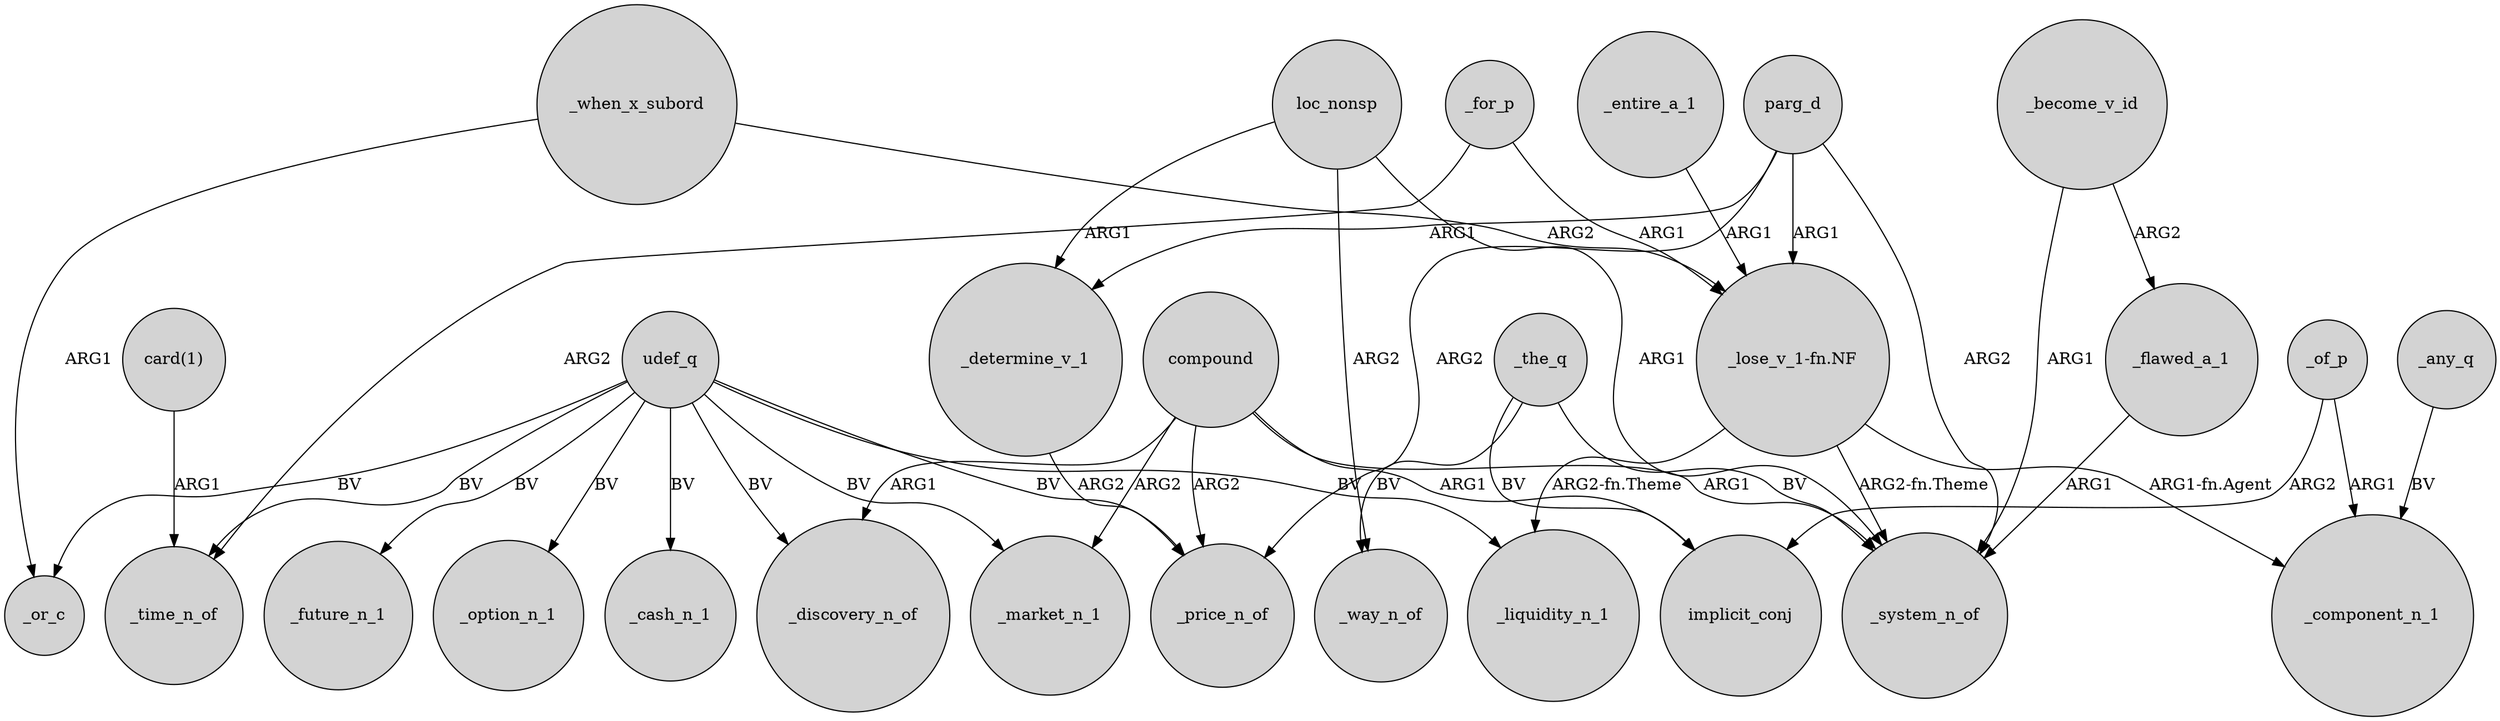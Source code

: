 digraph {
	node [shape=circle style=filled]
	compound -> _market_n_1 [label=ARG2]
	loc_nonsp -> _system_n_of [label=ARG1]
	compound -> _price_n_of [label=ARG2]
	compound -> _discovery_n_of [label=ARG1]
	udef_q -> _price_n_of [label=BV]
	_for_p -> "_lose_v_1-fn.NF" [label=ARG1]
	udef_q -> _option_n_1 [label=BV]
	compound -> _system_n_of [label=ARG1]
	_when_x_subord -> _or_c [label=ARG1]
	udef_q -> _cash_n_1 [label=BV]
	_the_q -> implicit_conj [label=BV]
	_entire_a_1 -> "_lose_v_1-fn.NF" [label=ARG1]
	_of_p -> _component_n_1 [label=ARG1]
	_determine_v_1 -> _price_n_of [label=ARG2]
	_the_q -> _way_n_of [label=BV]
	"card(1)" -> _time_n_of [label=ARG1]
	parg_d -> _determine_v_1 [label=ARG1]
	_become_v_id -> _system_n_of [label=ARG1]
	udef_q -> _market_n_1 [label=BV]
	loc_nonsp -> _determine_v_1 [label=ARG1]
	udef_q -> _or_c [label=BV]
	_when_x_subord -> "_lose_v_1-fn.NF" [label=ARG2]
	_for_p -> _time_n_of [label=ARG2]
	_flawed_a_1 -> _system_n_of [label=ARG1]
	"_lose_v_1-fn.NF" -> _system_n_of [label="ARG2-fn.Theme"]
	parg_d -> _system_n_of [label=ARG2]
	loc_nonsp -> _way_n_of [label=ARG2]
	udef_q -> _discovery_n_of [label=BV]
	_any_q -> _component_n_1 [label=BV]
	udef_q -> _time_n_of [label=BV]
	compound -> implicit_conj [label=ARG1]
	udef_q -> _future_n_1 [label=BV]
	parg_d -> "_lose_v_1-fn.NF" [label=ARG1]
	_become_v_id -> _flawed_a_1 [label=ARG2]
	"_lose_v_1-fn.NF" -> _component_n_1 [label="ARG1-fn.Agent"]
	_of_p -> implicit_conj [label=ARG2]
	udef_q -> _liquidity_n_1 [label=BV]
	_the_q -> _system_n_of [label=BV]
	parg_d -> _price_n_of [label=ARG2]
	"_lose_v_1-fn.NF" -> _liquidity_n_1 [label="ARG2-fn.Theme"]
}

